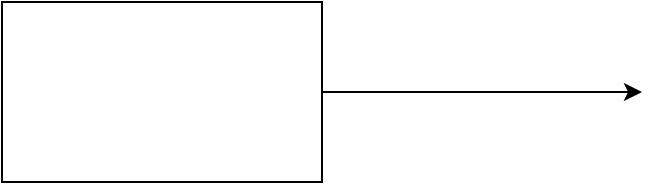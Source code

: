 <mxfile version="14.5.3" type="github">
  <diagram id="AR9aFi4ryPGlCeNo-bFZ" name="Page-1">
    <mxGraphModel dx="1038" dy="619" grid="1" gridSize="10" guides="1" tooltips="1" connect="1" arrows="1" fold="1" page="1" pageScale="1" pageWidth="850" pageHeight="1100" math="0" shadow="0">
      <root>
        <mxCell id="0" />
        <mxCell id="1" parent="0" />
        <mxCell id="QhlBiQ5991epFa2LNq6l-2" style="edgeStyle=orthogonalEdgeStyle;rounded=0;orthogonalLoop=1;jettySize=auto;html=1;" edge="1" parent="1" source="QhlBiQ5991epFa2LNq6l-1">
          <mxGeometry relative="1" as="geometry">
            <mxPoint x="430" y="185" as="targetPoint" />
          </mxGeometry>
        </mxCell>
        <mxCell id="QhlBiQ5991epFa2LNq6l-1" value="" style="rounded=0;whiteSpace=wrap;html=1;" vertex="1" parent="1">
          <mxGeometry x="110" y="140" width="160" height="90" as="geometry" />
        </mxCell>
      </root>
    </mxGraphModel>
  </diagram>
</mxfile>

